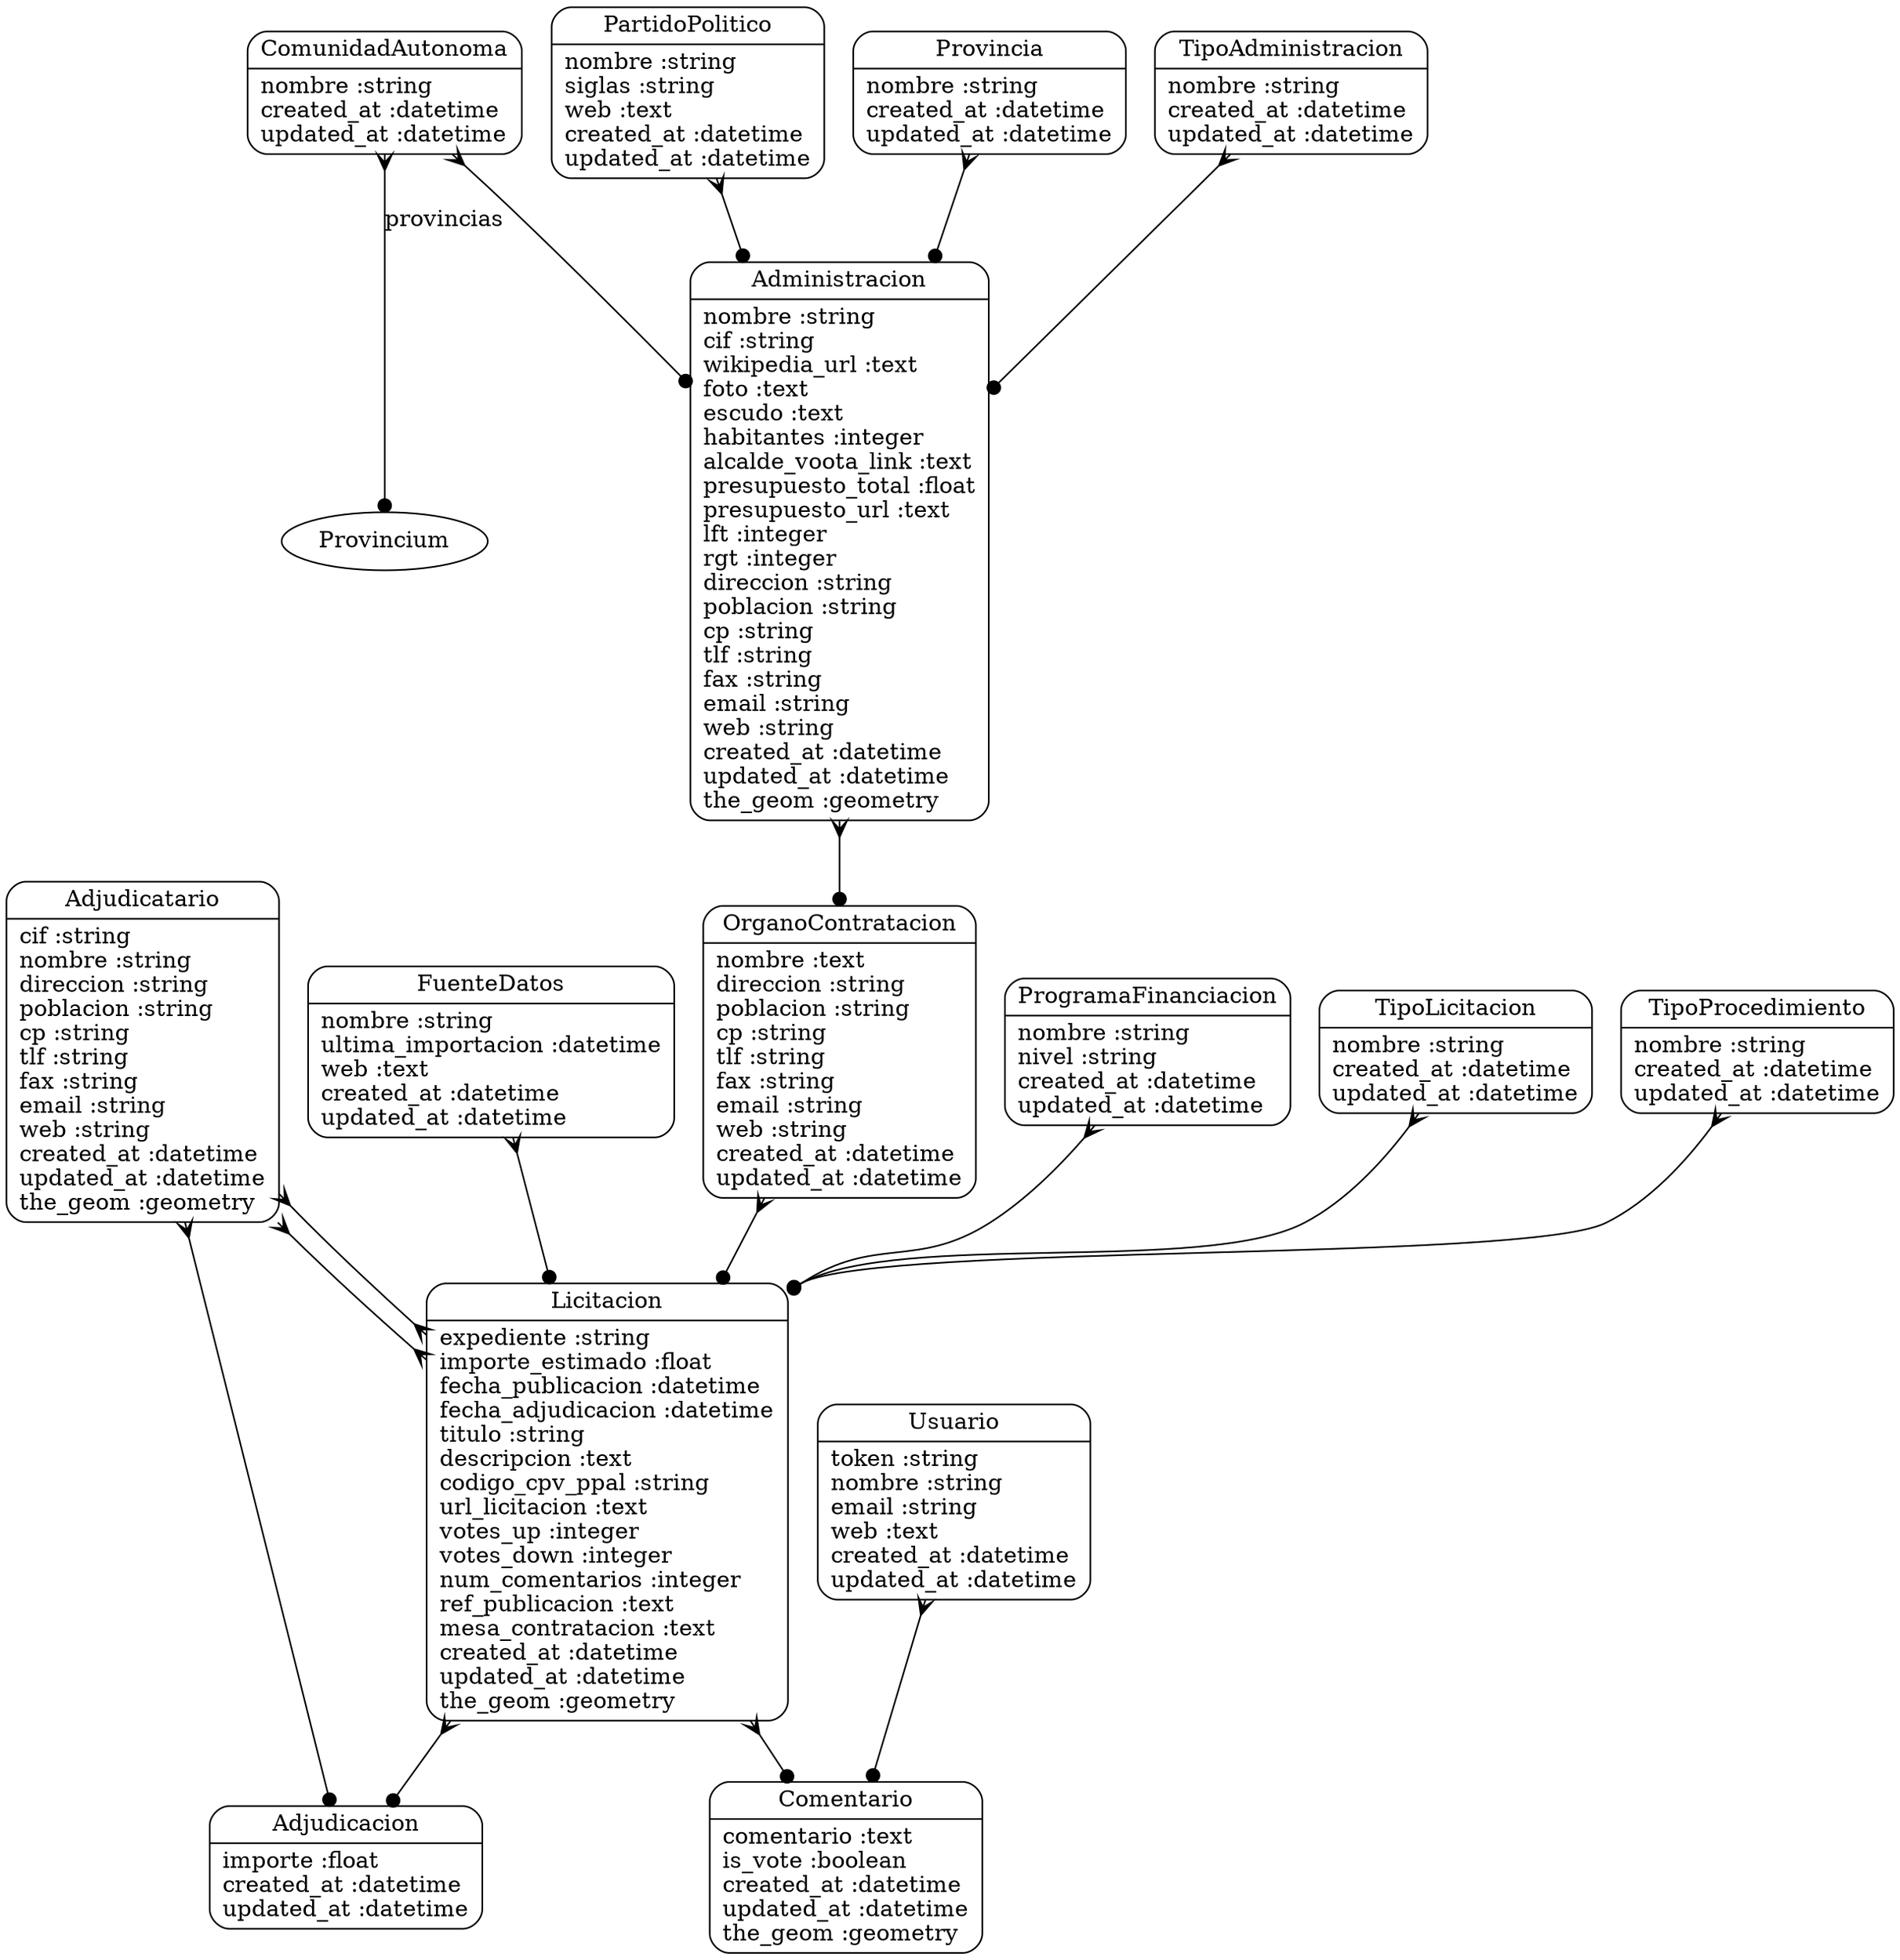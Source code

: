 digraph models_diagram {
	graph[overlap=false, splines=true]
	"Adjudicacion" [shape=Mrecord, label="{Adjudicacion|importe :float\lcreated_at :datetime\lupdated_at :datetime\l}"]
	"Adjudicatario" [shape=Mrecord, label="{Adjudicatario|cif :string\lnombre :string\ldireccion :string\lpoblacion :string\lcp :string\ltlf :string\lfax :string\lemail :string\lweb :string\lcreated_at :datetime\lupdated_at :datetime\lthe_geom :geometry\l}"]
	"Administracion" [shape=Mrecord, label="{Administracion|nombre :string\lcif :string\lwikipedia_url :text\lfoto :text\lescudo :text\lhabitantes :integer\lalcalde_voota_link :text\lpresupuesto_total :float\lpresupuesto_url :text\llft :integer\lrgt :integer\ldireccion :string\lpoblacion :string\lcp :string\ltlf :string\lfax :string\lemail :string\lweb :string\lcreated_at :datetime\lupdated_at :datetime\lthe_geom :geometry\l}"]
	"Comentario" [shape=Mrecord, label="{Comentario|comentario :text\lis_vote :boolean\lcreated_at :datetime\lupdated_at :datetime\lthe_geom :geometry\l}"]
	"ComunidadAutonoma" [shape=Mrecord, label="{ComunidadAutonoma|nombre :string\lcreated_at :datetime\lupdated_at :datetime\l}"]
	"FuenteDatos" [shape=Mrecord, label="{FuenteDatos|nombre :string\lultima_importacion :datetime\lweb :text\lcreated_at :datetime\lupdated_at :datetime\l}"]
	"Licitacion" [shape=Mrecord, label="{Licitacion|expediente :string\limporte_estimado :float\lfecha_publicacion :datetime\lfecha_adjudicacion :datetime\ltitulo :string\ldescripcion :text\lcodigo_cpv_ppal :string\lurl_licitacion :text\lvotes_up :integer\lvotes_down :integer\lnum_comentarios :integer\lref_publicacion :text\lmesa_contratacion :text\lcreated_at :datetime\lupdated_at :datetime\lthe_geom :geometry\l}"]
	"OrganoContratacion" [shape=Mrecord, label="{OrganoContratacion|nombre :text\ldireccion :string\lpoblacion :string\lcp :string\ltlf :string\lfax :string\lemail :string\lweb :string\lcreated_at :datetime\lupdated_at :datetime\l}"]
	"PartidoPolitico" [shape=Mrecord, label="{PartidoPolitico|nombre :string\lsiglas :string\lweb :text\lcreated_at :datetime\lupdated_at :datetime\l}"]
	"ProgramaFinanciacion" [shape=Mrecord, label="{ProgramaFinanciacion|nombre :string\lnivel :string\lcreated_at :datetime\lupdated_at :datetime\l}"]
	"Provincia" [shape=Mrecord, label="{Provincia|nombre :string\lcreated_at :datetime\lupdated_at :datetime\l}"]
	"TipoAdministracion" [shape=Mrecord, label="{TipoAdministracion|nombre :string\lcreated_at :datetime\lupdated_at :datetime\l}"]
	"TipoLicitacion" [shape=Mrecord, label="{TipoLicitacion|nombre :string\lcreated_at :datetime\lupdated_at :datetime\l}"]
	"TipoProcedimiento" [shape=Mrecord, label="{TipoProcedimiento|nombre :string\lcreated_at :datetime\lupdated_at :datetime\l}"]
	"Usuario" [shape=Mrecord, label="{Usuario|token :string\lnombre :string\lemail :string\lweb :text\lcreated_at :datetime\lupdated_at :datetime\l}"]
	"Adjudicatario" -> "Licitacion" [arrowtail=crow, arrowhead=crow, dir=both]
	"Adjudicatario" -> "Adjudicacion" [arrowtail=crow, arrowhead=dot, dir=both]
	"Administracion" -> "OrganoContratacion" [arrowtail=crow, arrowhead=dot, dir=both]
	"ComunidadAutonoma" -> "Provincium" [label="provincias", arrowtail=crow, arrowhead=dot, dir=both]
	"ComunidadAutonoma" -> "Administracion" [arrowtail=crow, arrowhead=dot, dir=both]
	"FuenteDatos" -> "Licitacion" [arrowtail=crow, arrowhead=dot, dir=both]
	"Licitacion" -> "Comentario" [arrowtail=crow, arrowhead=dot, dir=both]
	"Licitacion" -> "Adjudicatario" [arrowtail=crow, arrowhead=crow, dir=both]
	"Licitacion" -> "Adjudicacion" [arrowtail=crow, arrowhead=dot, dir=both]
	"OrganoContratacion" -> "Licitacion" [arrowtail=crow, arrowhead=dot, dir=both]
	"PartidoPolitico" -> "Administracion" [arrowtail=crow, arrowhead=dot, dir=both]
	"ProgramaFinanciacion" -> "Licitacion" [arrowtail=crow, arrowhead=dot, dir=both]
	"Provincia" -> "Administracion" [arrowtail=crow, arrowhead=dot, dir=both]
	"TipoAdministracion" -> "Administracion" [arrowtail=crow, arrowhead=dot, dir=both]
	"TipoLicitacion" -> "Licitacion" [arrowtail=crow, arrowhead=dot, dir=both]
	"TipoProcedimiento" -> "Licitacion" [arrowtail=crow, arrowhead=dot, dir=both]
	"Usuario" -> "Comentario" [arrowtail=crow, arrowhead=dot, dir=both]
}
